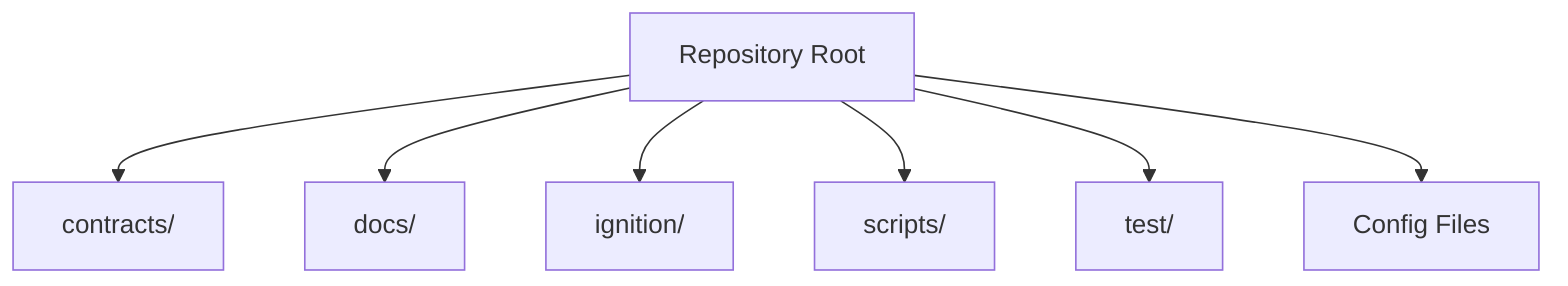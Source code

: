 graph TD;
    A["Repository Root"]-->B["contracts/"]
    A-->C["docs/"]
    A-->D["ignition/"]
    A-->E["scripts/"]
    A-->F["test/"]
    A-->G["Config Files"]